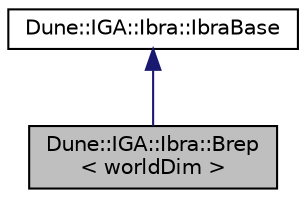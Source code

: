 digraph "Dune::IGA::Ibra::Brep&lt; worldDim &gt;"
{
 // LATEX_PDF_SIZE
  edge [fontname="Helvetica",fontsize="10",labelfontname="Helvetica",labelfontsize="10"];
  node [fontname="Helvetica",fontsize="10",shape=record];
  Node1 [label="Dune::IGA::Ibra::Brep\l\< worldDim \>",height=0.2,width=0.4,color="black", fillcolor="grey75", style="filled", fontcolor="black",tooltip=" "];
  Node2 -> Node1 [dir="back",color="midnightblue",fontsize="10",style="solid",fontname="Helvetica"];
  Node2 [label="Dune::IGA::Ibra::IbraBase",height=0.2,width=0.4,color="black", fillcolor="white", style="filled",URL="$d8/d0d/a01280.html",tooltip=" "];
}
